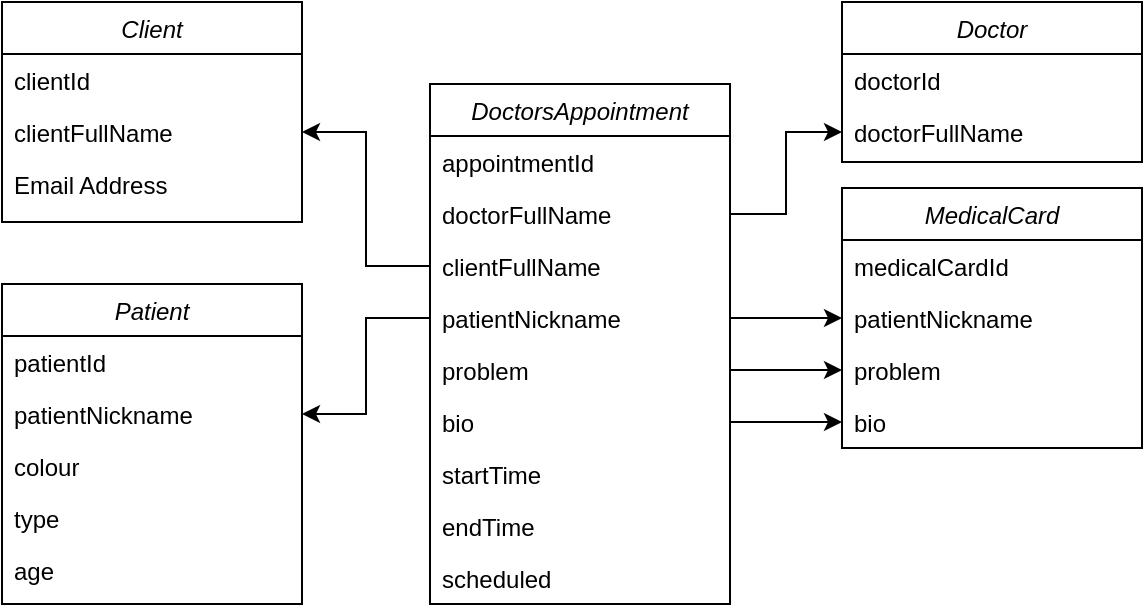 <mxfile version="20.5.3" type="embed"><diagram id="C5RBs43oDa-KdzZeNtuy" name="Page-1"><mxGraphModel dx="535" dy="431" grid="1" gridSize="10" guides="1" tooltips="1" connect="1" arrows="1" fold="1" page="1" pageScale="1" pageWidth="827" pageHeight="1169" math="0" shadow="0"><root><mxCell id="WIyWlLk6GJQsqaUBKTNV-0"/><mxCell id="WIyWlLk6GJQsqaUBKTNV-1" parent="WIyWlLk6GJQsqaUBKTNV-0"/><mxCell id="zkfFHV4jXpPFQw0GAbJ--0" value="Client" style="swimlane;fontStyle=2;align=center;verticalAlign=top;childLayout=stackLayout;horizontal=1;startSize=26;horizontalStack=0;resizeParent=1;resizeLast=0;collapsible=1;marginBottom=0;rounded=0;shadow=0;strokeWidth=1;" parent="WIyWlLk6GJQsqaUBKTNV-1" vertex="1"><mxGeometry x="80" y="240" width="150" height="110" as="geometry"><mxRectangle x="230" y="140" width="160" height="26" as="alternateBounds"/></mxGeometry></mxCell><mxCell id="zkfFHV4jXpPFQw0GAbJ--5" value="clientId" style="text;align=left;verticalAlign=top;spacingLeft=4;spacingRight=4;overflow=hidden;rotatable=0;points=[[0,0.5],[1,0.5]];portConstraint=eastwest;" parent="zkfFHV4jXpPFQw0GAbJ--0" vertex="1"><mxGeometry y="26" width="150" height="26" as="geometry"/></mxCell><mxCell id="R_xL7Vjd06bkryFSNmAJ-0" value="clientFullName" style="text;align=left;verticalAlign=top;spacingLeft=4;spacingRight=4;overflow=hidden;rotatable=0;points=[[0,0.5],[1,0.5]];portConstraint=eastwest;rounded=0;shadow=0;html=0;" parent="zkfFHV4jXpPFQw0GAbJ--0" vertex="1"><mxGeometry y="52" width="150" height="26" as="geometry"/></mxCell><mxCell id="R_xL7Vjd06bkryFSNmAJ-1" value="Email Address" style="text;align=left;verticalAlign=top;spacingLeft=4;spacingRight=4;overflow=hidden;rotatable=0;points=[[0,0.5],[1,0.5]];portConstraint=eastwest;rounded=0;shadow=0;html=0;" parent="zkfFHV4jXpPFQw0GAbJ--0" vertex="1"><mxGeometry y="78" width="150" height="26" as="geometry"/></mxCell><mxCell id="R_xL7Vjd06bkryFSNmAJ-4" value="Doctor" style="swimlane;fontStyle=2;align=center;verticalAlign=top;childLayout=stackLayout;horizontal=1;startSize=26;horizontalStack=0;resizeParent=1;resizeLast=0;collapsible=1;marginBottom=0;rounded=0;shadow=0;strokeWidth=1;" parent="WIyWlLk6GJQsqaUBKTNV-1" vertex="1"><mxGeometry x="500" y="240" width="150" height="80" as="geometry"><mxRectangle x="230" y="140" width="160" height="26" as="alternateBounds"/></mxGeometry></mxCell><mxCell id="R_xL7Vjd06bkryFSNmAJ-5" value="doctorId" style="text;align=left;verticalAlign=top;spacingLeft=4;spacingRight=4;overflow=hidden;rotatable=0;points=[[0,0.5],[1,0.5]];portConstraint=eastwest;" parent="R_xL7Vjd06bkryFSNmAJ-4" vertex="1"><mxGeometry y="26" width="150" height="26" as="geometry"/></mxCell><mxCell id="R_xL7Vjd06bkryFSNmAJ-6" value="doctorFullName" style="text;align=left;verticalAlign=top;spacingLeft=4;spacingRight=4;overflow=hidden;rotatable=0;points=[[0,0.5],[1,0.5]];portConstraint=eastwest;rounded=0;shadow=0;html=0;" parent="R_xL7Vjd06bkryFSNmAJ-4" vertex="1"><mxGeometry y="52" width="150" height="26" as="geometry"/></mxCell><mxCell id="R_xL7Vjd06bkryFSNmAJ-10" value="DoctorsAppointment" style="swimlane;fontStyle=2;align=center;verticalAlign=top;childLayout=stackLayout;horizontal=1;startSize=26;horizontalStack=0;resizeParent=1;resizeLast=0;collapsible=1;marginBottom=0;rounded=0;shadow=0;strokeWidth=1;" parent="WIyWlLk6GJQsqaUBKTNV-1" vertex="1"><mxGeometry x="294" y="281" width="150" height="260" as="geometry"><mxRectangle x="230" y="140" width="160" height="26" as="alternateBounds"/></mxGeometry></mxCell><mxCell id="R_xL7Vjd06bkryFSNmAJ-11" value="appointmentId" style="text;align=left;verticalAlign=top;spacingLeft=4;spacingRight=4;overflow=hidden;rotatable=0;points=[[0,0.5],[1,0.5]];portConstraint=eastwest;" parent="R_xL7Vjd06bkryFSNmAJ-10" vertex="1"><mxGeometry y="26" width="150" height="26" as="geometry"/></mxCell><mxCell id="R_xL7Vjd06bkryFSNmAJ-12" value="doctorFullName" style="text;align=left;verticalAlign=top;spacingLeft=4;spacingRight=4;overflow=hidden;rotatable=0;points=[[0,0.5],[1,0.5]];portConstraint=eastwest;rounded=0;shadow=0;html=0;" parent="R_xL7Vjd06bkryFSNmAJ-10" vertex="1"><mxGeometry y="52" width="150" height="26" as="geometry"/></mxCell><mxCell id="R_xL7Vjd06bkryFSNmAJ-13" value="clientFullName" style="text;align=left;verticalAlign=top;spacingLeft=4;spacingRight=4;overflow=hidden;rotatable=0;points=[[0,0.5],[1,0.5]];portConstraint=eastwest;rounded=0;shadow=0;html=0;" parent="R_xL7Vjd06bkryFSNmAJ-10" vertex="1"><mxGeometry y="78" width="150" height="26" as="geometry"/></mxCell><mxCell id="R_xL7Vjd06bkryFSNmAJ-14" value="patientNickname" style="text;align=left;verticalAlign=top;spacingLeft=4;spacingRight=4;overflow=hidden;rotatable=0;points=[[0,0.5],[1,0.5]];portConstraint=eastwest;" parent="R_xL7Vjd06bkryFSNmAJ-10" vertex="1"><mxGeometry y="104" width="150" height="26" as="geometry"/></mxCell><mxCell id="R_xL7Vjd06bkryFSNmAJ-17" value="problem" style="text;align=left;verticalAlign=top;spacingLeft=4;spacingRight=4;overflow=hidden;rotatable=0;points=[[0,0.5],[1,0.5]];portConstraint=eastwest;" parent="R_xL7Vjd06bkryFSNmAJ-10" vertex="1"><mxGeometry y="130" width="150" height="26" as="geometry"/></mxCell><mxCell id="R_xL7Vjd06bkryFSNmAJ-18" value="bio" style="text;align=left;verticalAlign=top;spacingLeft=4;spacingRight=4;overflow=hidden;rotatable=0;points=[[0,0.5],[1,0.5]];portConstraint=eastwest;" parent="R_xL7Vjd06bkryFSNmAJ-10" vertex="1"><mxGeometry y="156" width="150" height="26" as="geometry"/></mxCell><mxCell id="R_xL7Vjd06bkryFSNmAJ-19" value="startTime" style="text;align=left;verticalAlign=top;spacingLeft=4;spacingRight=4;overflow=hidden;rotatable=0;points=[[0,0.5],[1,0.5]];portConstraint=eastwest;" parent="R_xL7Vjd06bkryFSNmAJ-10" vertex="1"><mxGeometry y="182" width="150" height="26" as="geometry"/></mxCell><mxCell id="R_xL7Vjd06bkryFSNmAJ-20" value="endTime" style="text;align=left;verticalAlign=top;spacingLeft=4;spacingRight=4;overflow=hidden;rotatable=0;points=[[0,0.5],[1,0.5]];portConstraint=eastwest;" parent="R_xL7Vjd06bkryFSNmAJ-10" vertex="1"><mxGeometry y="208" width="150" height="26" as="geometry"/></mxCell><mxCell id="R_xL7Vjd06bkryFSNmAJ-21" value="scheduled" style="text;align=left;verticalAlign=top;spacingLeft=4;spacingRight=4;overflow=hidden;rotatable=0;points=[[0,0.5],[1,0.5]];portConstraint=eastwest;" parent="R_xL7Vjd06bkryFSNmAJ-10" vertex="1"><mxGeometry y="234" width="150" height="26" as="geometry"/></mxCell><mxCell id="R_xL7Vjd06bkryFSNmAJ-22" value="MedicalCard" style="swimlane;fontStyle=2;align=center;verticalAlign=top;childLayout=stackLayout;horizontal=1;startSize=26;horizontalStack=0;resizeParent=1;resizeLast=0;collapsible=1;marginBottom=0;rounded=0;shadow=0;strokeWidth=1;" parent="WIyWlLk6GJQsqaUBKTNV-1" vertex="1"><mxGeometry x="500" y="333" width="150" height="130" as="geometry"><mxRectangle x="230" y="140" width="160" height="26" as="alternateBounds"/></mxGeometry></mxCell><mxCell id="R_xL7Vjd06bkryFSNmAJ-23" value="medicalCardId" style="text;align=left;verticalAlign=top;spacingLeft=4;spacingRight=4;overflow=hidden;rotatable=0;points=[[0,0.5],[1,0.5]];portConstraint=eastwest;" parent="R_xL7Vjd06bkryFSNmAJ-22" vertex="1"><mxGeometry y="26" width="150" height="26" as="geometry"/></mxCell><mxCell id="R_xL7Vjd06bkryFSNmAJ-24" value="patientNickname" style="text;align=left;verticalAlign=top;spacingLeft=4;spacingRight=4;overflow=hidden;rotatable=0;points=[[0,0.5],[1,0.5]];portConstraint=eastwest;rounded=0;shadow=0;html=0;" parent="R_xL7Vjd06bkryFSNmAJ-22" vertex="1"><mxGeometry y="52" width="150" height="26" as="geometry"/></mxCell><mxCell id="R_xL7Vjd06bkryFSNmAJ-25" value="problem" style="text;align=left;verticalAlign=top;spacingLeft=4;spacingRight=4;overflow=hidden;rotatable=0;points=[[0,0.5],[1,0.5]];portConstraint=eastwest;rounded=0;shadow=0;html=0;" parent="R_xL7Vjd06bkryFSNmAJ-22" vertex="1"><mxGeometry y="78" width="150" height="26" as="geometry"/></mxCell><mxCell id="R_xL7Vjd06bkryFSNmAJ-26" value="bio" style="text;align=left;verticalAlign=top;spacingLeft=4;spacingRight=4;overflow=hidden;rotatable=0;points=[[0,0.5],[1,0.5]];portConstraint=eastwest;" parent="R_xL7Vjd06bkryFSNmAJ-22" vertex="1"><mxGeometry y="104" width="150" height="26" as="geometry"/></mxCell><mxCell id="R_xL7Vjd06bkryFSNmAJ-33" value="Patient" style="swimlane;fontStyle=2;align=center;verticalAlign=top;childLayout=stackLayout;horizontal=1;startSize=26;horizontalStack=0;resizeParent=1;resizeLast=0;collapsible=1;marginBottom=0;rounded=0;shadow=0;strokeWidth=1;" parent="WIyWlLk6GJQsqaUBKTNV-1" vertex="1"><mxGeometry x="80" y="381" width="150" height="160" as="geometry"><mxRectangle x="230" y="140" width="160" height="26" as="alternateBounds"/></mxGeometry></mxCell><mxCell id="R_xL7Vjd06bkryFSNmAJ-34" value="patientId" style="text;align=left;verticalAlign=top;spacingLeft=4;spacingRight=4;overflow=hidden;rotatable=0;points=[[0,0.5],[1,0.5]];portConstraint=eastwest;" parent="R_xL7Vjd06bkryFSNmAJ-33" vertex="1"><mxGeometry y="26" width="150" height="26" as="geometry"/></mxCell><mxCell id="R_xL7Vjd06bkryFSNmAJ-35" value="patientNickname" style="text;align=left;verticalAlign=top;spacingLeft=4;spacingRight=4;overflow=hidden;rotatable=0;points=[[0,0.5],[1,0.5]];portConstraint=eastwest;rounded=0;shadow=0;html=0;" parent="R_xL7Vjd06bkryFSNmAJ-33" vertex="1"><mxGeometry y="52" width="150" height="26" as="geometry"/></mxCell><mxCell id="R_xL7Vjd06bkryFSNmAJ-36" value="colour" style="text;align=left;verticalAlign=top;spacingLeft=4;spacingRight=4;overflow=hidden;rotatable=0;points=[[0,0.5],[1,0.5]];portConstraint=eastwest;rounded=0;shadow=0;html=0;" parent="R_xL7Vjd06bkryFSNmAJ-33" vertex="1"><mxGeometry y="78" width="150" height="26" as="geometry"/></mxCell><mxCell id="R_xL7Vjd06bkryFSNmAJ-38" value="type" style="text;align=left;verticalAlign=top;spacingLeft=4;spacingRight=4;overflow=hidden;rotatable=0;points=[[0,0.5],[1,0.5]];portConstraint=eastwest;rounded=0;shadow=0;html=0;" parent="R_xL7Vjd06bkryFSNmAJ-33" vertex="1"><mxGeometry y="104" width="150" height="26" as="geometry"/></mxCell><mxCell id="R_xL7Vjd06bkryFSNmAJ-39" value="age" style="text;align=left;verticalAlign=top;spacingLeft=4;spacingRight=4;overflow=hidden;rotatable=0;points=[[0,0.5],[1,0.5]];portConstraint=eastwest;rounded=0;shadow=0;html=0;" parent="R_xL7Vjd06bkryFSNmAJ-33" vertex="1"><mxGeometry y="130" width="150" height="26" as="geometry"/></mxCell><mxCell id="R_xL7Vjd06bkryFSNmAJ-48" style="edgeStyle=orthogonalEdgeStyle;rounded=0;orthogonalLoop=1;jettySize=auto;html=1;exitX=0;exitY=0.5;exitDx=0;exitDy=0;entryX=1;entryY=0.5;entryDx=0;entryDy=0;" parent="WIyWlLk6GJQsqaUBKTNV-1" source="R_xL7Vjd06bkryFSNmAJ-13" target="R_xL7Vjd06bkryFSNmAJ-0" edge="1"><mxGeometry relative="1" as="geometry"/></mxCell><mxCell id="R_xL7Vjd06bkryFSNmAJ-49" style="edgeStyle=orthogonalEdgeStyle;rounded=0;orthogonalLoop=1;jettySize=auto;html=1;exitX=1;exitY=0.5;exitDx=0;exitDy=0;entryX=0;entryY=0.5;entryDx=0;entryDy=0;" parent="WIyWlLk6GJQsqaUBKTNV-1" source="R_xL7Vjd06bkryFSNmAJ-12" target="R_xL7Vjd06bkryFSNmAJ-6" edge="1"><mxGeometry relative="1" as="geometry"/></mxCell><mxCell id="R_xL7Vjd06bkryFSNmAJ-57" style="edgeStyle=orthogonalEdgeStyle;rounded=0;orthogonalLoop=1;jettySize=auto;html=1;exitX=1;exitY=0.5;exitDx=0;exitDy=0;" parent="WIyWlLk6GJQsqaUBKTNV-1" source="R_xL7Vjd06bkryFSNmAJ-14" target="R_xL7Vjd06bkryFSNmAJ-24" edge="1"><mxGeometry relative="1" as="geometry"/></mxCell><mxCell id="R_xL7Vjd06bkryFSNmAJ-58" style="edgeStyle=orthogonalEdgeStyle;rounded=0;orthogonalLoop=1;jettySize=auto;html=1;exitX=1;exitY=0.5;exitDx=0;exitDy=0;entryX=0;entryY=0.5;entryDx=0;entryDy=0;" parent="WIyWlLk6GJQsqaUBKTNV-1" source="R_xL7Vjd06bkryFSNmAJ-17" target="R_xL7Vjd06bkryFSNmAJ-25" edge="1"><mxGeometry relative="1" as="geometry"/></mxCell><mxCell id="R_xL7Vjd06bkryFSNmAJ-59" style="edgeStyle=orthogonalEdgeStyle;rounded=0;orthogonalLoop=1;jettySize=auto;html=1;exitX=1;exitY=0.5;exitDx=0;exitDy=0;entryX=0;entryY=0.5;entryDx=0;entryDy=0;" parent="WIyWlLk6GJQsqaUBKTNV-1" source="R_xL7Vjd06bkryFSNmAJ-18" target="R_xL7Vjd06bkryFSNmAJ-26" edge="1"><mxGeometry relative="1" as="geometry"/></mxCell><mxCell id="R_xL7Vjd06bkryFSNmAJ-61" style="edgeStyle=orthogonalEdgeStyle;rounded=0;orthogonalLoop=1;jettySize=auto;html=1;exitX=0;exitY=0.5;exitDx=0;exitDy=0;entryX=1;entryY=0.5;entryDx=0;entryDy=0;" parent="WIyWlLk6GJQsqaUBKTNV-1" source="R_xL7Vjd06bkryFSNmAJ-14" target="R_xL7Vjd06bkryFSNmAJ-35" edge="1"><mxGeometry relative="1" as="geometry"/></mxCell></root></mxGraphModel></diagram></mxfile>